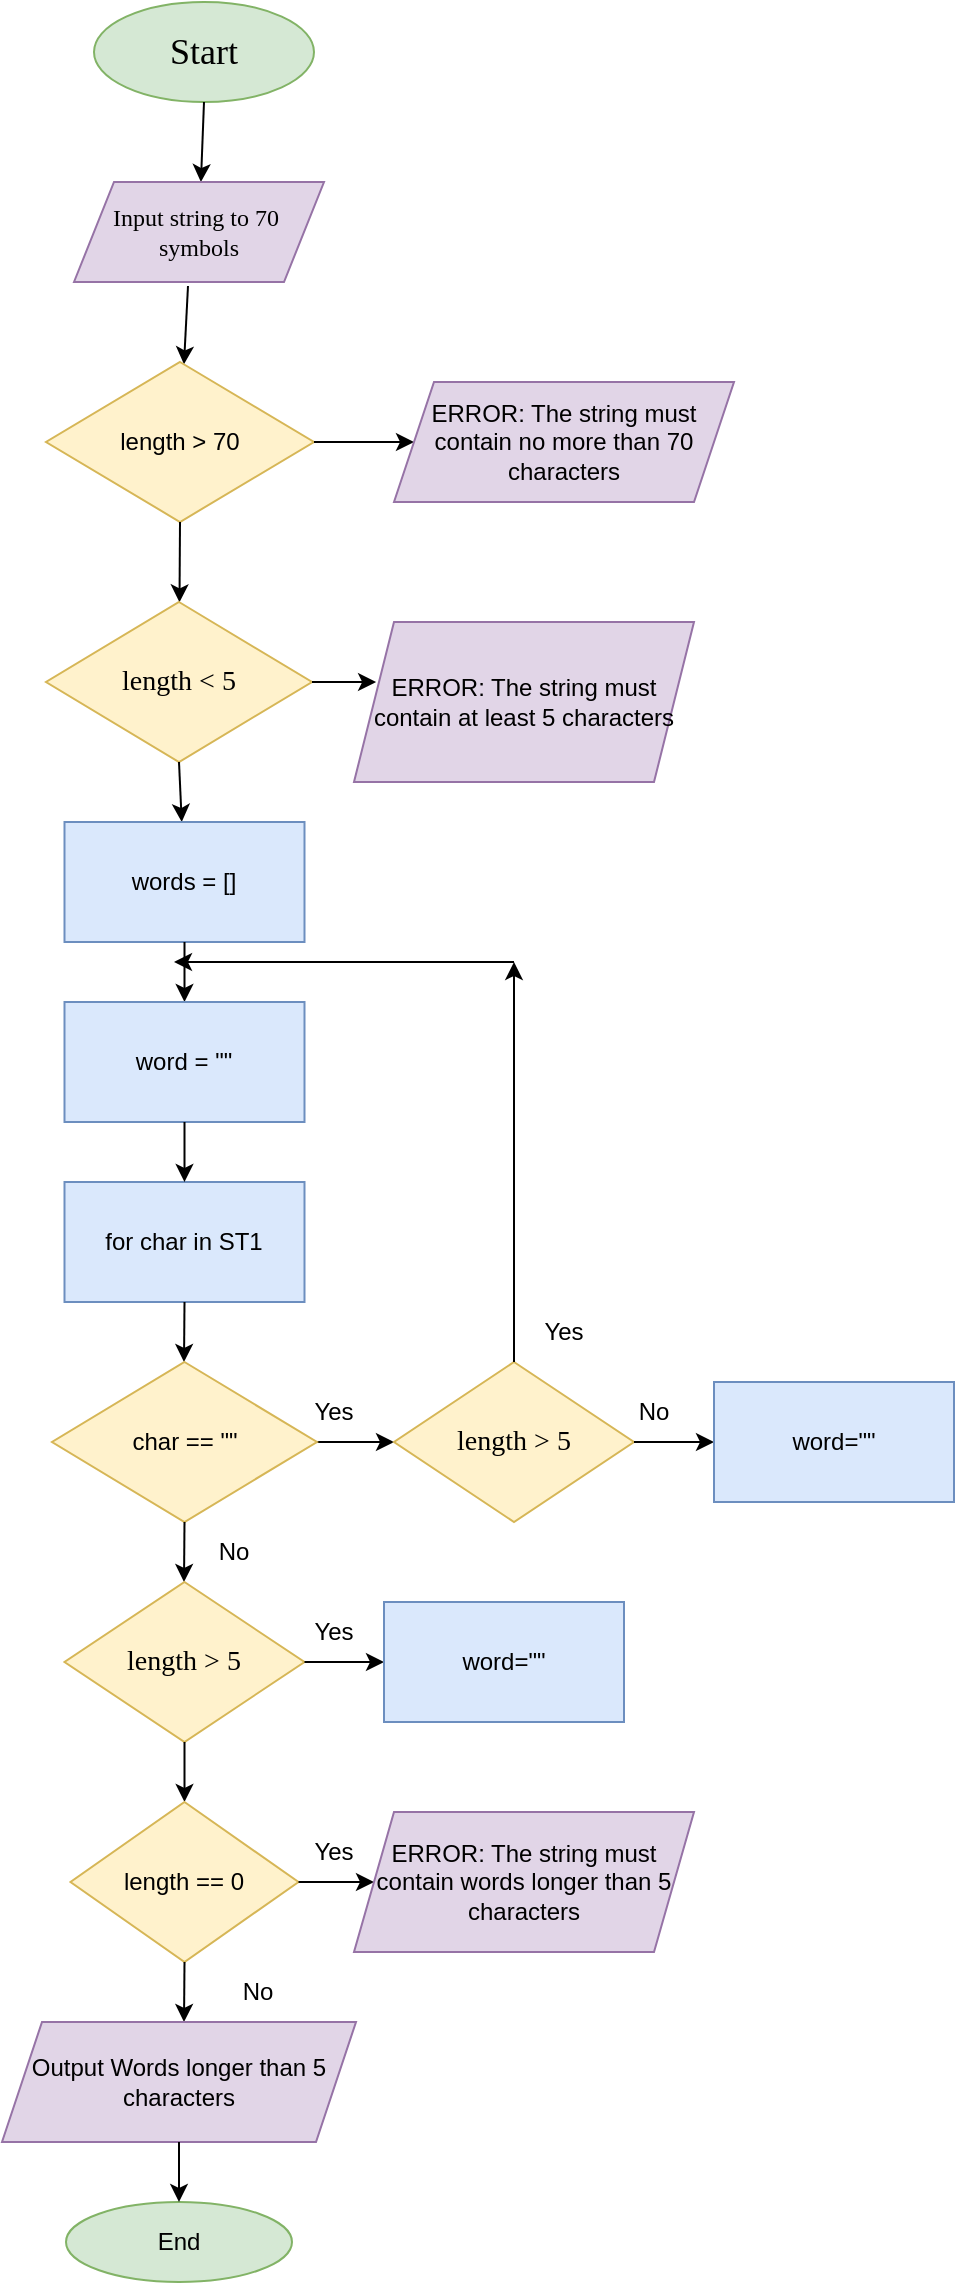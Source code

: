 <mxfile version="24.3.1" type="github">
  <diagram name="Сторінка-1" id="OLbQZZe79muV6POQJRs1">
    <mxGraphModel dx="1194" dy="797" grid="1" gridSize="10" guides="1" tooltips="1" connect="1" arrows="1" fold="1" page="1" pageScale="1" pageWidth="827" pageHeight="1169" math="0" shadow="0">
      <root>
        <mxCell id="0" />
        <mxCell id="1" parent="0" />
        <mxCell id="8znKJa2xCU2qv2X8-juX-1" value="&lt;font style=&quot;font-size: 18px;&quot; face=&quot;Times New Roman&quot;&gt;Start&lt;/font&gt;" style="ellipse;whiteSpace=wrap;html=1;fillColor=#d5e8d4;strokeColor=#82b366;" parent="1" vertex="1">
          <mxGeometry x="330" y="20" width="110" height="50" as="geometry" />
        </mxCell>
        <mxCell id="8znKJa2xCU2qv2X8-juX-3" value="" style="endArrow=classic;html=1;rounded=0;exitX=0.5;exitY=1;exitDx=0;exitDy=0;" parent="1" source="8znKJa2xCU2qv2X8-juX-1" target="8znKJa2xCU2qv2X8-juX-4" edge="1">
          <mxGeometry width="50" height="50" relative="1" as="geometry">
            <mxPoint x="390" y="340" as="sourcePoint" />
            <mxPoint x="385" y="110" as="targetPoint" />
          </mxGeometry>
        </mxCell>
        <mxCell id="8znKJa2xCU2qv2X8-juX-4" value="&lt;font face=&quot;Times New Roman&quot;&gt;Input string to 70&amp;nbsp;&lt;/font&gt;&lt;div&gt;&lt;font face=&quot;Times New Roman&quot;&gt;symbols&lt;/font&gt;&lt;/div&gt;" style="shape=parallelogram;perimeter=parallelogramPerimeter;whiteSpace=wrap;html=1;fixedSize=1;fillColor=#e1d5e7;strokeColor=#9673a6;" parent="1" vertex="1">
          <mxGeometry x="320" y="110" width="125" height="50" as="geometry" />
        </mxCell>
        <mxCell id="8znKJa2xCU2qv2X8-juX-5" value="" style="endArrow=classic;html=1;rounded=0;exitX=0.456;exitY=1.04;exitDx=0;exitDy=0;exitPerimeter=0;" parent="1" source="8znKJa2xCU2qv2X8-juX-4" target="8znKJa2xCU2qv2X8-juX-6" edge="1">
          <mxGeometry width="50" height="50" relative="1" as="geometry">
            <mxPoint x="390" y="340" as="sourcePoint" />
            <mxPoint x="377" y="200" as="targetPoint" />
          </mxGeometry>
        </mxCell>
        <mxCell id="8znKJa2xCU2qv2X8-juX-6" value="length &amp;gt; 70" style="rhombus;whiteSpace=wrap;html=1;fillColor=#fff2cc;strokeColor=#d6b656;" parent="1" vertex="1">
          <mxGeometry x="306" y="200" width="134" height="80" as="geometry" />
        </mxCell>
        <mxCell id="8znKJa2xCU2qv2X8-juX-7" value="" style="endArrow=classic;html=1;rounded=0;exitX=1;exitY=0.5;exitDx=0;exitDy=0;" parent="1" source="8znKJa2xCU2qv2X8-juX-6" target="8znKJa2xCU2qv2X8-juX-8" edge="1">
          <mxGeometry width="50" height="50" relative="1" as="geometry">
            <mxPoint x="400" y="290" as="sourcePoint" />
            <mxPoint x="480" y="240" as="targetPoint" />
          </mxGeometry>
        </mxCell>
        <mxCell id="8znKJa2xCU2qv2X8-juX-8" value="ERROR: The string must contain no more than 70 characters" style="shape=parallelogram;perimeter=parallelogramPerimeter;whiteSpace=wrap;html=1;fixedSize=1;fillColor=#e1d5e7;strokeColor=#9673a6;" parent="1" vertex="1">
          <mxGeometry x="480" y="210" width="170" height="60" as="geometry" />
        </mxCell>
        <mxCell id="8znKJa2xCU2qv2X8-juX-9" value="" style="endArrow=classic;html=1;rounded=0;exitX=0.5;exitY=1;exitDx=0;exitDy=0;" parent="1" source="8znKJa2xCU2qv2X8-juX-6" target="8znKJa2xCU2qv2X8-juX-10" edge="1">
          <mxGeometry width="50" height="50" relative="1" as="geometry">
            <mxPoint x="390" y="340" as="sourcePoint" />
            <mxPoint x="373" y="320" as="targetPoint" />
          </mxGeometry>
        </mxCell>
        <mxCell id="8znKJa2xCU2qv2X8-juX-10" value="&lt;font face=&quot;Times New Roman&quot;&gt;&lt;font&gt;&lt;font style=&quot;font-size: 14px;&quot;&gt;length &amp;lt;&lt;/font&gt;&lt;font style=&quot;font-size: 14px;&quot;&gt;&amp;nbsp;5&lt;/font&gt;&lt;/font&gt;&lt;/font&gt;" style="rhombus;whiteSpace=wrap;html=1;fillColor=#fff2cc;strokeColor=#d6b656;" parent="1" vertex="1">
          <mxGeometry x="306" y="320" width="133" height="80" as="geometry" />
        </mxCell>
        <mxCell id="8znKJa2xCU2qv2X8-juX-11" value="" style="endArrow=classic;html=1;rounded=0;exitX=1;exitY=0.5;exitDx=0;exitDy=0;entryX=0.065;entryY=0.375;entryDx=0;entryDy=0;entryPerimeter=0;" parent="1" source="8znKJa2xCU2qv2X8-juX-10" target="8znKJa2xCU2qv2X8-juX-12" edge="1">
          <mxGeometry width="50" height="50" relative="1" as="geometry">
            <mxPoint x="390" y="340" as="sourcePoint" />
            <mxPoint x="480" y="360" as="targetPoint" />
          </mxGeometry>
        </mxCell>
        <mxCell id="8znKJa2xCU2qv2X8-juX-12" value="ERROR: The string must contain at least 5 characters" style="shape=parallelogram;perimeter=parallelogramPerimeter;whiteSpace=wrap;html=1;fixedSize=1;fillColor=#e1d5e7;strokeColor=#9673a6;" parent="1" vertex="1">
          <mxGeometry x="460" y="330" width="170" height="80" as="geometry" />
        </mxCell>
        <mxCell id="8znKJa2xCU2qv2X8-juX-13" value="" style="endArrow=classic;html=1;rounded=0;exitX=0.5;exitY=1;exitDx=0;exitDy=0;" parent="1" source="8znKJa2xCU2qv2X8-juX-10" target="8znKJa2xCU2qv2X8-juX-14" edge="1">
          <mxGeometry width="50" height="50" relative="1" as="geometry">
            <mxPoint x="390" y="330" as="sourcePoint" />
            <mxPoint x="373" y="440" as="targetPoint" />
          </mxGeometry>
        </mxCell>
        <mxCell id="8znKJa2xCU2qv2X8-juX-14" value="words = []" style="rounded=0;whiteSpace=wrap;html=1;fillColor=#dae8fc;strokeColor=#6c8ebf;" parent="1" vertex="1">
          <mxGeometry x="315.25" y="430" width="120" height="60" as="geometry" />
        </mxCell>
        <mxCell id="8znKJa2xCU2qv2X8-juX-16" value="" style="endArrow=classic;html=1;rounded=0;exitX=0.5;exitY=1;exitDx=0;exitDy=0;" parent="1" source="8znKJa2xCU2qv2X8-juX-14" target="8znKJa2xCU2qv2X8-juX-27" edge="1">
          <mxGeometry width="50" height="50" relative="1" as="geometry">
            <mxPoint x="400" y="440" as="sourcePoint" />
            <mxPoint x="375" y="520" as="targetPoint" />
          </mxGeometry>
        </mxCell>
        <mxCell id="8znKJa2xCU2qv2X8-juX-17" value="for char in ST1" style="rounded=0;whiteSpace=wrap;html=1;fillColor=#dae8fc;strokeColor=#6c8ebf;" parent="1" vertex="1">
          <mxGeometry x="315.25" y="610" width="120" height="60" as="geometry" />
        </mxCell>
        <mxCell id="8znKJa2xCU2qv2X8-juX-20" value="" style="endArrow=classic;html=1;rounded=0;exitX=0.5;exitY=1;exitDx=0;exitDy=0;" parent="1" source="8znKJa2xCU2qv2X8-juX-17" edge="1">
          <mxGeometry width="50" height="50" relative="1" as="geometry">
            <mxPoint x="400" y="440" as="sourcePoint" />
            <mxPoint x="375" y="700" as="targetPoint" />
          </mxGeometry>
        </mxCell>
        <mxCell id="8znKJa2xCU2qv2X8-juX-22" value="" style="endArrow=classic;html=1;rounded=0;exitX=1;exitY=0.5;exitDx=0;exitDy=0;entryX=0;entryY=0.5;entryDx=0;entryDy=0;" parent="1" source="8znKJa2xCU2qv2X8-juX-32" target="8znKJa2xCU2qv2X8-juX-26" edge="1">
          <mxGeometry width="50" height="50" relative="1" as="geometry">
            <mxPoint x="437" y="780" as="sourcePoint" />
            <mxPoint x="480" y="650" as="targetPoint" />
          </mxGeometry>
        </mxCell>
        <mxCell id="8znKJa2xCU2qv2X8-juX-26" value="&lt;font style=&quot;caret-color: rgb(0, 0, 0); color: rgb(0, 0, 0); font-family: &amp;quot;Times New Roman&amp;quot;; font-style: normal; font-variant-caps: normal; font-weight: 400; letter-spacing: normal; orphans: auto; text-align: center; text-indent: 0px; text-transform: none; white-space: normal; widows: auto; word-spacing: 0px; -webkit-text-stroke-width: 0px; text-decoration: none; font-size: 14px;&quot;&gt;length &amp;gt;&lt;/font&gt;&lt;font style=&quot;caret-color: rgb(0, 0, 0); color: rgb(0, 0, 0); font-family: &amp;quot;Times New Roman&amp;quot;; font-style: normal; font-variant-caps: normal; font-weight: 400; letter-spacing: normal; orphans: auto; text-align: center; text-indent: 0px; text-transform: none; white-space: normal; widows: auto; word-spacing: 0px; -webkit-text-stroke-width: 0px; text-decoration: none; font-size: 14px;&quot;&gt;&amp;nbsp;5&lt;/font&gt;" style="rhombus;whiteSpace=wrap;html=1;fillColor=#fff2cc;strokeColor=#d6b656;" parent="1" vertex="1">
          <mxGeometry x="480" y="700" width="120" height="80" as="geometry" />
        </mxCell>
        <mxCell id="8znKJa2xCU2qv2X8-juX-27" value="word = &quot;&quot;" style="rounded=0;whiteSpace=wrap;html=1;fillColor=#dae8fc;strokeColor=#6c8ebf;" parent="1" vertex="1">
          <mxGeometry x="315.25" y="520" width="120" height="60" as="geometry" />
        </mxCell>
        <mxCell id="8znKJa2xCU2qv2X8-juX-31" value="" style="endArrow=classic;html=1;rounded=0;exitX=0.5;exitY=1;exitDx=0;exitDy=0;entryX=0.5;entryY=0;entryDx=0;entryDy=0;" parent="1" source="8znKJa2xCU2qv2X8-juX-27" target="8znKJa2xCU2qv2X8-juX-17" edge="1">
          <mxGeometry width="50" height="50" relative="1" as="geometry">
            <mxPoint x="410" y="590" as="sourcePoint" />
            <mxPoint x="460" y="540" as="targetPoint" />
          </mxGeometry>
        </mxCell>
        <mxCell id="8znKJa2xCU2qv2X8-juX-32" value="char == &quot;&quot;" style="rhombus;whiteSpace=wrap;html=1;fillColor=#fff2cc;strokeColor=#d6b656;" parent="1" vertex="1">
          <mxGeometry x="309" y="700" width="132.5" height="80" as="geometry" />
        </mxCell>
        <mxCell id="8znKJa2xCU2qv2X8-juX-33" value="" style="endArrow=classic;html=1;rounded=0;exitX=0.5;exitY=1;exitDx=0;exitDy=0;" parent="1" source="8znKJa2xCU2qv2X8-juX-32" edge="1">
          <mxGeometry width="50" height="50" relative="1" as="geometry">
            <mxPoint x="420" y="610" as="sourcePoint" />
            <mxPoint x="375" y="810" as="targetPoint" />
          </mxGeometry>
        </mxCell>
        <mxCell id="8znKJa2xCU2qv2X8-juX-34" value="" style="endArrow=classic;html=1;rounded=0;exitX=0.5;exitY=0;exitDx=0;exitDy=0;" parent="1" source="8znKJa2xCU2qv2X8-juX-26" edge="1">
          <mxGeometry width="50" height="50" relative="1" as="geometry">
            <mxPoint x="420" y="610" as="sourcePoint" />
            <mxPoint x="540" y="500" as="targetPoint" />
          </mxGeometry>
        </mxCell>
        <mxCell id="8znKJa2xCU2qv2X8-juX-35" value="" style="endArrow=classic;html=1;rounded=0;" parent="1" edge="1">
          <mxGeometry width="50" height="50" relative="1" as="geometry">
            <mxPoint x="540" y="500" as="sourcePoint" />
            <mxPoint x="370" y="500" as="targetPoint" />
          </mxGeometry>
        </mxCell>
        <mxCell id="8znKJa2xCU2qv2X8-juX-37" value="Yes" style="text;html=1;align=center;verticalAlign=middle;whiteSpace=wrap;rounded=0;" parent="1" vertex="1">
          <mxGeometry x="420" y="710" width="60" height="30" as="geometry" />
        </mxCell>
        <mxCell id="8znKJa2xCU2qv2X8-juX-38" value="Yes" style="text;html=1;align=center;verticalAlign=middle;whiteSpace=wrap;rounded=0;" parent="1" vertex="1">
          <mxGeometry x="535" y="670" width="60" height="30" as="geometry" />
        </mxCell>
        <mxCell id="8znKJa2xCU2qv2X8-juX-39" value="No" style="text;html=1;align=center;verticalAlign=middle;whiteSpace=wrap;rounded=0;" parent="1" vertex="1">
          <mxGeometry x="370" y="780" width="60" height="30" as="geometry" />
        </mxCell>
        <mxCell id="8znKJa2xCU2qv2X8-juX-45" value="" style="endArrow=classic;html=1;rounded=0;exitX=1;exitY=0.5;exitDx=0;exitDy=0;" parent="1" source="8znKJa2xCU2qv2X8-juX-26" target="8znKJa2xCU2qv2X8-juX-46" edge="1">
          <mxGeometry width="50" height="50" relative="1" as="geometry">
            <mxPoint x="440" y="460" as="sourcePoint" />
            <mxPoint x="640" y="740" as="targetPoint" />
          </mxGeometry>
        </mxCell>
        <mxCell id="8znKJa2xCU2qv2X8-juX-46" value="word=&quot;&quot;" style="rounded=0;whiteSpace=wrap;html=1;fillColor=#dae8fc;strokeColor=#6c8ebf;" parent="1" vertex="1">
          <mxGeometry x="640" y="710" width="120" height="60" as="geometry" />
        </mxCell>
        <mxCell id="8znKJa2xCU2qv2X8-juX-47" value="No" style="text;html=1;align=center;verticalAlign=middle;whiteSpace=wrap;rounded=0;" parent="1" vertex="1">
          <mxGeometry x="580" y="710" width="60" height="30" as="geometry" />
        </mxCell>
        <mxCell id="8znKJa2xCU2qv2X8-juX-48" value="&lt;font style=&quot;caret-color: rgb(0, 0, 0); color: rgb(0, 0, 0); font-style: normal; font-variant-caps: normal; font-weight: 400; letter-spacing: normal; orphans: auto; text-align: center; text-indent: 0px; text-transform: none; white-space: normal; widows: auto; word-spacing: 0px; -webkit-text-stroke-width: 0px; text-decoration: none; font-family: &amp;quot;Times New Roman&amp;quot;; font-size: 14px;&quot;&gt;length &amp;gt;&lt;/font&gt;&lt;font style=&quot;caret-color: rgb(0, 0, 0); color: rgb(0, 0, 0); font-style: normal; font-variant-caps: normal; font-weight: 400; letter-spacing: normal; orphans: auto; text-align: center; text-indent: 0px; text-transform: none; white-space: normal; widows: auto; word-spacing: 0px; -webkit-text-stroke-width: 0px; text-decoration: none; font-family: &amp;quot;Times New Roman&amp;quot;; font-size: 14px;&quot;&gt;&amp;nbsp;5&lt;/font&gt;" style="rhombus;whiteSpace=wrap;html=1;fillColor=#fff2cc;strokeColor=#d6b656;" parent="1" vertex="1">
          <mxGeometry x="315.25" y="810" width="120" height="80" as="geometry" />
        </mxCell>
        <mxCell id="8znKJa2xCU2qv2X8-juX-49" value="" style="endArrow=classic;html=1;rounded=0;exitX=1;exitY=0.5;exitDx=0;exitDy=0;" parent="1" source="8znKJa2xCU2qv2X8-juX-48" target="8znKJa2xCU2qv2X8-juX-50" edge="1">
          <mxGeometry width="50" height="50" relative="1" as="geometry">
            <mxPoint x="440" y="840" as="sourcePoint" />
            <mxPoint x="470" y="850" as="targetPoint" />
          </mxGeometry>
        </mxCell>
        <mxCell id="8znKJa2xCU2qv2X8-juX-50" value="word=&quot;&quot;" style="rounded=0;whiteSpace=wrap;html=1;fillColor=#dae8fc;strokeColor=#6c8ebf;" parent="1" vertex="1">
          <mxGeometry x="475" y="820" width="120" height="60" as="geometry" />
        </mxCell>
        <mxCell id="8znKJa2xCU2qv2X8-juX-51" value="Yes" style="text;html=1;align=center;verticalAlign=middle;whiteSpace=wrap;rounded=0;" parent="1" vertex="1">
          <mxGeometry x="420" y="820" width="60" height="30" as="geometry" />
        </mxCell>
        <mxCell id="8znKJa2xCU2qv2X8-juX-52" value="" style="endArrow=classic;html=1;rounded=0;exitX=0.5;exitY=1;exitDx=0;exitDy=0;" parent="1" source="8znKJa2xCU2qv2X8-juX-48" target="8znKJa2xCU2qv2X8-juX-53" edge="1">
          <mxGeometry width="50" height="50" relative="1" as="geometry">
            <mxPoint x="440" y="730" as="sourcePoint" />
            <mxPoint x="375" y="920" as="targetPoint" />
          </mxGeometry>
        </mxCell>
        <mxCell id="8znKJa2xCU2qv2X8-juX-53" value="length == 0" style="rhombus;whiteSpace=wrap;html=1;fillColor=#fff2cc;strokeColor=#d6b656;" parent="1" vertex="1">
          <mxGeometry x="318.25" y="920" width="114" height="80" as="geometry" />
        </mxCell>
        <mxCell id="8znKJa2xCU2qv2X8-juX-54" value="" style="endArrow=classic;html=1;rounded=0;exitX=1;exitY=0.5;exitDx=0;exitDy=0;" parent="1" source="8znKJa2xCU2qv2X8-juX-53" target="8znKJa2xCU2qv2X8-juX-55" edge="1">
          <mxGeometry width="50" height="50" relative="1" as="geometry">
            <mxPoint x="440" y="730" as="sourcePoint" />
            <mxPoint x="470" y="960" as="targetPoint" />
          </mxGeometry>
        </mxCell>
        <mxCell id="8znKJa2xCU2qv2X8-juX-55" value="ERROR: The string must contain words longer than 5 characters" style="shape=parallelogram;perimeter=parallelogramPerimeter;whiteSpace=wrap;html=1;fixedSize=1;fillColor=#e1d5e7;strokeColor=#9673a6;" parent="1" vertex="1">
          <mxGeometry x="460" y="925" width="170" height="70" as="geometry" />
        </mxCell>
        <mxCell id="8znKJa2xCU2qv2X8-juX-56" value="Yes" style="text;html=1;align=center;verticalAlign=middle;whiteSpace=wrap;rounded=0;" parent="1" vertex="1">
          <mxGeometry x="420" y="930" width="60" height="30" as="geometry" />
        </mxCell>
        <mxCell id="8znKJa2xCU2qv2X8-juX-57" value="" style="endArrow=classic;html=1;rounded=0;exitX=0.5;exitY=1;exitDx=0;exitDy=0;" parent="1" source="8znKJa2xCU2qv2X8-juX-53" edge="1">
          <mxGeometry width="50" height="50" relative="1" as="geometry">
            <mxPoint x="440" y="730" as="sourcePoint" />
            <mxPoint x="375" y="1030" as="targetPoint" />
          </mxGeometry>
        </mxCell>
        <mxCell id="8znKJa2xCU2qv2X8-juX-59" value="No" style="text;html=1;align=center;verticalAlign=middle;whiteSpace=wrap;rounded=0;" parent="1" vertex="1">
          <mxGeometry x="382" y="1000" width="60" height="30" as="geometry" />
        </mxCell>
        <mxCell id="8znKJa2xCU2qv2X8-juX-60" value="Output&amp;nbsp;Words longer than 5 characters" style="shape=parallelogram;perimeter=parallelogramPerimeter;whiteSpace=wrap;html=1;fixedSize=1;fillColor=#e1d5e7;strokeColor=#9673a6;" parent="1" vertex="1">
          <mxGeometry x="284" y="1030" width="177" height="60" as="geometry" />
        </mxCell>
        <mxCell id="8znKJa2xCU2qv2X8-juX-62" value="End" style="ellipse;whiteSpace=wrap;html=1;fillColor=#d5e8d4;strokeColor=#82b366;" parent="1" vertex="1">
          <mxGeometry x="316" y="1120" width="113" height="40" as="geometry" />
        </mxCell>
        <mxCell id="8znKJa2xCU2qv2X8-juX-63" value="" style="endArrow=classic;html=1;rounded=0;exitX=0.5;exitY=1;exitDx=0;exitDy=0;" parent="1" source="8znKJa2xCU2qv2X8-juX-60" target="8znKJa2xCU2qv2X8-juX-62" edge="1">
          <mxGeometry width="50" height="50" relative="1" as="geometry">
            <mxPoint x="460" y="850" as="sourcePoint" />
            <mxPoint x="510" y="800" as="targetPoint" />
          </mxGeometry>
        </mxCell>
      </root>
    </mxGraphModel>
  </diagram>
</mxfile>

